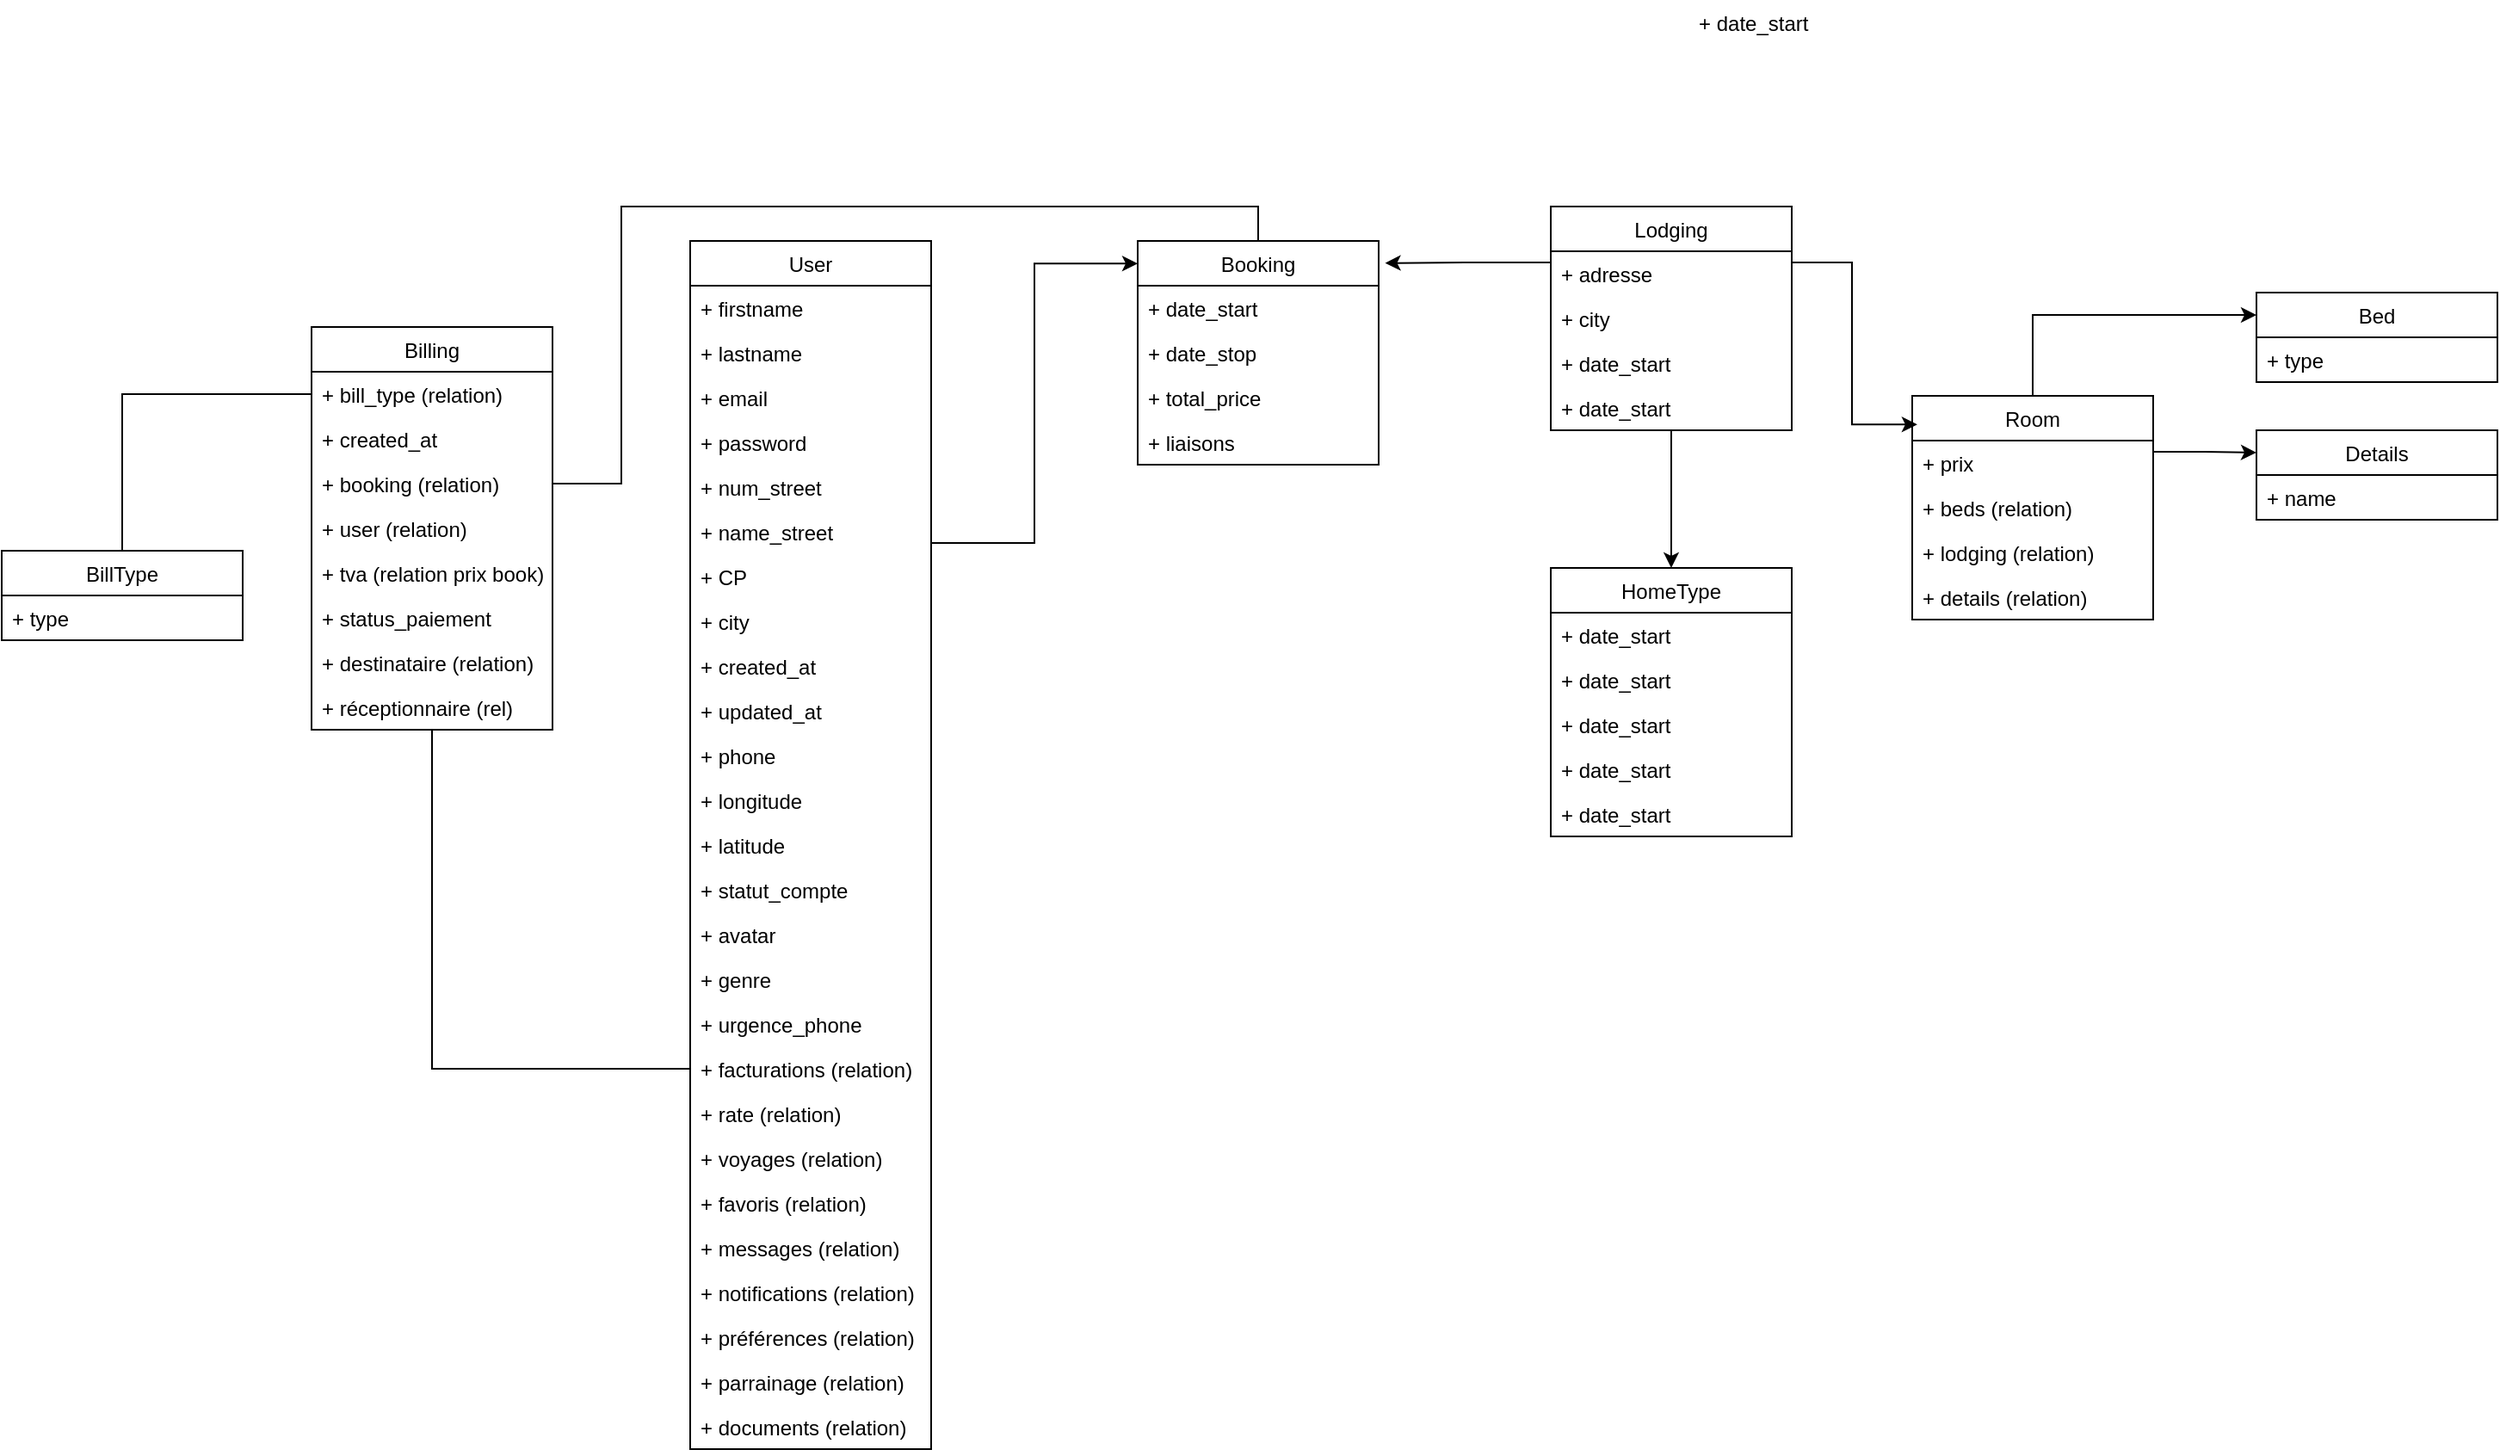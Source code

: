<mxfile version="20.2.7" type="github">
  <diagram id="cYyKrMmK2KHD47iedC5M" name="Page-1">
    <mxGraphModel dx="1537" dy="1736" grid="1" gridSize="10" guides="1" tooltips="1" connect="1" arrows="1" fold="1" page="1" pageScale="1" pageWidth="827" pageHeight="1169" math="0" shadow="0">
      <root>
        <mxCell id="0" />
        <mxCell id="1" parent="0" />
        <mxCell id="xdqC2R-pbNbpWQO_G-m0-7" value="Booking" style="swimlane;fontStyle=0;childLayout=stackLayout;horizontal=1;startSize=26;fillColor=none;horizontalStack=0;resizeParent=1;resizeParentMax=0;resizeLast=0;collapsible=1;marginBottom=0;" vertex="1" parent="1">
          <mxGeometry x="320" y="170" width="140" height="130" as="geometry" />
        </mxCell>
        <mxCell id="xdqC2R-pbNbpWQO_G-m0-8" value="+ date_start" style="text;strokeColor=none;fillColor=none;align=left;verticalAlign=top;spacingLeft=4;spacingRight=4;overflow=hidden;rotatable=0;points=[[0,0.5],[1,0.5]];portConstraint=eastwest;" vertex="1" parent="xdqC2R-pbNbpWQO_G-m0-7">
          <mxGeometry y="26" width="140" height="26" as="geometry" />
        </mxCell>
        <mxCell id="xdqC2R-pbNbpWQO_G-m0-9" value="+ date_stop" style="text;strokeColor=none;fillColor=none;align=left;verticalAlign=top;spacingLeft=4;spacingRight=4;overflow=hidden;rotatable=0;points=[[0,0.5],[1,0.5]];portConstraint=eastwest;" vertex="1" parent="xdqC2R-pbNbpWQO_G-m0-7">
          <mxGeometry y="52" width="140" height="26" as="geometry" />
        </mxCell>
        <mxCell id="xdqC2R-pbNbpWQO_G-m0-11" value="+ total_price" style="text;strokeColor=none;fillColor=none;align=left;verticalAlign=top;spacingLeft=4;spacingRight=4;overflow=hidden;rotatable=0;points=[[0,0.5],[1,0.5]];portConstraint=eastwest;" vertex="1" parent="xdqC2R-pbNbpWQO_G-m0-7">
          <mxGeometry y="78" width="140" height="26" as="geometry" />
        </mxCell>
        <mxCell id="xdqC2R-pbNbpWQO_G-m0-10" value="+ liaisons" style="text;strokeColor=none;fillColor=none;align=left;verticalAlign=top;spacingLeft=4;spacingRight=4;overflow=hidden;rotatable=0;points=[[0,0.5],[1,0.5]];portConstraint=eastwest;" vertex="1" parent="xdqC2R-pbNbpWQO_G-m0-7">
          <mxGeometry y="104" width="140" height="26" as="geometry" />
        </mxCell>
        <mxCell id="xdqC2R-pbNbpWQO_G-m0-25" style="edgeStyle=orthogonalEdgeStyle;rounded=0;orthogonalLoop=1;jettySize=auto;html=1;exitX=1;exitY=0.25;exitDx=0;exitDy=0;entryX=0;entryY=0.101;entryDx=0;entryDy=0;entryPerimeter=0;" edge="1" parent="1" source="xdqC2R-pbNbpWQO_G-m0-17" target="xdqC2R-pbNbpWQO_G-m0-7">
          <mxGeometry relative="1" as="geometry" />
        </mxCell>
        <mxCell id="xdqC2R-pbNbpWQO_G-m0-17" value="User" style="swimlane;fontStyle=0;childLayout=stackLayout;horizontal=1;startSize=26;fillColor=none;horizontalStack=0;resizeParent=1;resizeParentMax=0;resizeLast=0;collapsible=1;marginBottom=0;" vertex="1" parent="1">
          <mxGeometry x="60" y="170" width="140" height="702" as="geometry" />
        </mxCell>
        <mxCell id="xdqC2R-pbNbpWQO_G-m0-18" value="+ firstname" style="text;strokeColor=none;fillColor=none;align=left;verticalAlign=top;spacingLeft=4;spacingRight=4;overflow=hidden;rotatable=0;points=[[0,0.5],[1,0.5]];portConstraint=eastwest;" vertex="1" parent="xdqC2R-pbNbpWQO_G-m0-17">
          <mxGeometry y="26" width="140" height="26" as="geometry" />
        </mxCell>
        <mxCell id="xdqC2R-pbNbpWQO_G-m0-58" value="+ lastname" style="text;strokeColor=none;fillColor=none;align=left;verticalAlign=top;spacingLeft=4;spacingRight=4;overflow=hidden;rotatable=0;points=[[0,0.5],[1,0.5]];portConstraint=eastwest;" vertex="1" parent="xdqC2R-pbNbpWQO_G-m0-17">
          <mxGeometry y="52" width="140" height="26" as="geometry" />
        </mxCell>
        <mxCell id="xdqC2R-pbNbpWQO_G-m0-59" value="+ email" style="text;strokeColor=none;fillColor=none;align=left;verticalAlign=top;spacingLeft=4;spacingRight=4;overflow=hidden;rotatable=0;points=[[0,0.5],[1,0.5]];portConstraint=eastwest;" vertex="1" parent="xdqC2R-pbNbpWQO_G-m0-17">
          <mxGeometry y="78" width="140" height="26" as="geometry" />
        </mxCell>
        <mxCell id="xdqC2R-pbNbpWQO_G-m0-60" value="+ password" style="text;strokeColor=none;fillColor=none;align=left;verticalAlign=top;spacingLeft=4;spacingRight=4;overflow=hidden;rotatable=0;points=[[0,0.5],[1,0.5]];portConstraint=eastwest;" vertex="1" parent="xdqC2R-pbNbpWQO_G-m0-17">
          <mxGeometry y="104" width="140" height="26" as="geometry" />
        </mxCell>
        <mxCell id="xdqC2R-pbNbpWQO_G-m0-61" value="+ num_street" style="text;strokeColor=none;fillColor=none;align=left;verticalAlign=top;spacingLeft=4;spacingRight=4;overflow=hidden;rotatable=0;points=[[0,0.5],[1,0.5]];portConstraint=eastwest;" vertex="1" parent="xdqC2R-pbNbpWQO_G-m0-17">
          <mxGeometry y="130" width="140" height="26" as="geometry" />
        </mxCell>
        <mxCell id="xdqC2R-pbNbpWQO_G-m0-62" value="+ name_street" style="text;strokeColor=none;fillColor=none;align=left;verticalAlign=top;spacingLeft=4;spacingRight=4;overflow=hidden;rotatable=0;points=[[0,0.5],[1,0.5]];portConstraint=eastwest;" vertex="1" parent="xdqC2R-pbNbpWQO_G-m0-17">
          <mxGeometry y="156" width="140" height="26" as="geometry" />
        </mxCell>
        <mxCell id="xdqC2R-pbNbpWQO_G-m0-63" value="+ CP" style="text;strokeColor=none;fillColor=none;align=left;verticalAlign=top;spacingLeft=4;spacingRight=4;overflow=hidden;rotatable=0;points=[[0,0.5],[1,0.5]];portConstraint=eastwest;" vertex="1" parent="xdqC2R-pbNbpWQO_G-m0-17">
          <mxGeometry y="182" width="140" height="26" as="geometry" />
        </mxCell>
        <mxCell id="xdqC2R-pbNbpWQO_G-m0-64" value="+ city" style="text;strokeColor=none;fillColor=none;align=left;verticalAlign=top;spacingLeft=4;spacingRight=4;overflow=hidden;rotatable=0;points=[[0,0.5],[1,0.5]];portConstraint=eastwest;" vertex="1" parent="xdqC2R-pbNbpWQO_G-m0-17">
          <mxGeometry y="208" width="140" height="26" as="geometry" />
        </mxCell>
        <mxCell id="xdqC2R-pbNbpWQO_G-m0-66" value="+ created_at" style="text;strokeColor=none;fillColor=none;align=left;verticalAlign=top;spacingLeft=4;spacingRight=4;overflow=hidden;rotatable=0;points=[[0,0.5],[1,0.5]];portConstraint=eastwest;" vertex="1" parent="xdqC2R-pbNbpWQO_G-m0-17">
          <mxGeometry y="234" width="140" height="26" as="geometry" />
        </mxCell>
        <mxCell id="xdqC2R-pbNbpWQO_G-m0-67" value="+ updated_at" style="text;strokeColor=none;fillColor=none;align=left;verticalAlign=top;spacingLeft=4;spacingRight=4;overflow=hidden;rotatable=0;points=[[0,0.5],[1,0.5]];portConstraint=eastwest;" vertex="1" parent="xdqC2R-pbNbpWQO_G-m0-17">
          <mxGeometry y="260" width="140" height="26" as="geometry" />
        </mxCell>
        <mxCell id="xdqC2R-pbNbpWQO_G-m0-68" value="+ phone" style="text;strokeColor=none;fillColor=none;align=left;verticalAlign=top;spacingLeft=4;spacingRight=4;overflow=hidden;rotatable=0;points=[[0,0.5],[1,0.5]];portConstraint=eastwest;" vertex="1" parent="xdqC2R-pbNbpWQO_G-m0-17">
          <mxGeometry y="286" width="140" height="26" as="geometry" />
        </mxCell>
        <mxCell id="xdqC2R-pbNbpWQO_G-m0-70" value="+ longitude" style="text;strokeColor=none;fillColor=none;align=left;verticalAlign=top;spacingLeft=4;spacingRight=4;overflow=hidden;rotatable=0;points=[[0,0.5],[1,0.5]];portConstraint=eastwest;" vertex="1" parent="xdqC2R-pbNbpWQO_G-m0-17">
          <mxGeometry y="312" width="140" height="26" as="geometry" />
        </mxCell>
        <mxCell id="xdqC2R-pbNbpWQO_G-m0-71" value="+ latitude" style="text;strokeColor=none;fillColor=none;align=left;verticalAlign=top;spacingLeft=4;spacingRight=4;overflow=hidden;rotatable=0;points=[[0,0.5],[1,0.5]];portConstraint=eastwest;" vertex="1" parent="xdqC2R-pbNbpWQO_G-m0-17">
          <mxGeometry y="338" width="140" height="26" as="geometry" />
        </mxCell>
        <mxCell id="xdqC2R-pbNbpWQO_G-m0-73" value="+ statut_compte " style="text;strokeColor=none;fillColor=none;align=left;verticalAlign=top;spacingLeft=4;spacingRight=4;overflow=hidden;rotatable=0;points=[[0,0.5],[1,0.5]];portConstraint=eastwest;" vertex="1" parent="xdqC2R-pbNbpWQO_G-m0-17">
          <mxGeometry y="364" width="140" height="26" as="geometry" />
        </mxCell>
        <mxCell id="xdqC2R-pbNbpWQO_G-m0-76" value="+ avatar" style="text;strokeColor=none;fillColor=none;align=left;verticalAlign=top;spacingLeft=4;spacingRight=4;overflow=hidden;rotatable=0;points=[[0,0.5],[1,0.5]];portConstraint=eastwest;" vertex="1" parent="xdqC2R-pbNbpWQO_G-m0-17">
          <mxGeometry y="390" width="140" height="26" as="geometry" />
        </mxCell>
        <mxCell id="xdqC2R-pbNbpWQO_G-m0-80" value="+ genre" style="text;strokeColor=none;fillColor=none;align=left;verticalAlign=top;spacingLeft=4;spacingRight=4;overflow=hidden;rotatable=0;points=[[0,0.5],[1,0.5]];portConstraint=eastwest;" vertex="1" parent="xdqC2R-pbNbpWQO_G-m0-17">
          <mxGeometry y="416" width="140" height="26" as="geometry" />
        </mxCell>
        <mxCell id="xdqC2R-pbNbpWQO_G-m0-82" value="+ urgence_phone" style="text;strokeColor=none;fillColor=none;align=left;verticalAlign=top;spacingLeft=4;spacingRight=4;overflow=hidden;rotatable=0;points=[[0,0.5],[1,0.5]];portConstraint=eastwest;" vertex="1" parent="xdqC2R-pbNbpWQO_G-m0-17">
          <mxGeometry y="442" width="140" height="26" as="geometry" />
        </mxCell>
        <mxCell id="xdqC2R-pbNbpWQO_G-m0-65" value="+ facturations (relation)" style="text;strokeColor=none;fillColor=none;align=left;verticalAlign=top;spacingLeft=4;spacingRight=4;overflow=hidden;rotatable=0;points=[[0,0.5],[1,0.5]];portConstraint=eastwest;" vertex="1" parent="xdqC2R-pbNbpWQO_G-m0-17">
          <mxGeometry y="468" width="140" height="26" as="geometry" />
        </mxCell>
        <mxCell id="xdqC2R-pbNbpWQO_G-m0-69" value="+ rate (relation)" style="text;strokeColor=none;fillColor=none;align=left;verticalAlign=top;spacingLeft=4;spacingRight=4;overflow=hidden;rotatable=0;points=[[0,0.5],[1,0.5]];portConstraint=eastwest;" vertex="1" parent="xdqC2R-pbNbpWQO_G-m0-17">
          <mxGeometry y="494" width="140" height="26" as="geometry" />
        </mxCell>
        <mxCell id="xdqC2R-pbNbpWQO_G-m0-74" value="+ voyages (relation)" style="text;strokeColor=none;fillColor=none;align=left;verticalAlign=top;spacingLeft=4;spacingRight=4;overflow=hidden;rotatable=0;points=[[0,0.5],[1,0.5]];portConstraint=eastwest;" vertex="1" parent="xdqC2R-pbNbpWQO_G-m0-17">
          <mxGeometry y="520" width="140" height="26" as="geometry" />
        </mxCell>
        <mxCell id="xdqC2R-pbNbpWQO_G-m0-75" value="+ favoris (relation)" style="text;strokeColor=none;fillColor=none;align=left;verticalAlign=top;spacingLeft=4;spacingRight=4;overflow=hidden;rotatable=0;points=[[0,0.5],[1,0.5]];portConstraint=eastwest;" vertex="1" parent="xdqC2R-pbNbpWQO_G-m0-17">
          <mxGeometry y="546" width="140" height="26" as="geometry" />
        </mxCell>
        <mxCell id="xdqC2R-pbNbpWQO_G-m0-72" value="+ messages (relation)" style="text;strokeColor=none;fillColor=none;align=left;verticalAlign=top;spacingLeft=4;spacingRight=4;overflow=hidden;rotatable=0;points=[[0,0.5],[1,0.5]];portConstraint=eastwest;" vertex="1" parent="xdqC2R-pbNbpWQO_G-m0-17">
          <mxGeometry y="572" width="140" height="26" as="geometry" />
        </mxCell>
        <mxCell id="xdqC2R-pbNbpWQO_G-m0-77" value="+ notifications (relation)" style="text;strokeColor=none;fillColor=none;align=left;verticalAlign=top;spacingLeft=4;spacingRight=4;overflow=hidden;rotatable=0;points=[[0,0.5],[1,0.5]];portConstraint=eastwest;" vertex="1" parent="xdqC2R-pbNbpWQO_G-m0-17">
          <mxGeometry y="598" width="140" height="26" as="geometry" />
        </mxCell>
        <mxCell id="xdqC2R-pbNbpWQO_G-m0-81" value="+ préférences (relation)" style="text;strokeColor=none;fillColor=none;align=left;verticalAlign=top;spacingLeft=4;spacingRight=4;overflow=hidden;rotatable=0;points=[[0,0.5],[1,0.5]];portConstraint=eastwest;" vertex="1" parent="xdqC2R-pbNbpWQO_G-m0-17">
          <mxGeometry y="624" width="140" height="26" as="geometry" />
        </mxCell>
        <mxCell id="xdqC2R-pbNbpWQO_G-m0-78" value="+ parrainage (relation)" style="text;strokeColor=none;fillColor=none;align=left;verticalAlign=top;spacingLeft=4;spacingRight=4;overflow=hidden;rotatable=0;points=[[0,0.5],[1,0.5]];portConstraint=eastwest;" vertex="1" parent="xdqC2R-pbNbpWQO_G-m0-17">
          <mxGeometry y="650" width="140" height="26" as="geometry" />
        </mxCell>
        <mxCell id="xdqC2R-pbNbpWQO_G-m0-79" value="+ documents (relation)" style="text;strokeColor=none;fillColor=none;align=left;verticalAlign=top;spacingLeft=4;spacingRight=4;overflow=hidden;rotatable=0;points=[[0,0.5],[1,0.5]];portConstraint=eastwest;" vertex="1" parent="xdqC2R-pbNbpWQO_G-m0-17">
          <mxGeometry y="676" width="140" height="26" as="geometry" />
        </mxCell>
        <mxCell id="xdqC2R-pbNbpWQO_G-m0-24" style="edgeStyle=orthogonalEdgeStyle;rounded=0;orthogonalLoop=1;jettySize=auto;html=1;exitX=0;exitY=0.25;exitDx=0;exitDy=0;entryX=1.027;entryY=0.099;entryDx=0;entryDy=0;entryPerimeter=0;" edge="1" parent="1" source="xdqC2R-pbNbpWQO_G-m0-22" target="xdqC2R-pbNbpWQO_G-m0-7">
          <mxGeometry relative="1" as="geometry" />
        </mxCell>
        <mxCell id="xdqC2R-pbNbpWQO_G-m0-33" style="edgeStyle=orthogonalEdgeStyle;rounded=0;orthogonalLoop=1;jettySize=auto;html=1;" edge="1" parent="1" source="xdqC2R-pbNbpWQO_G-m0-22" target="xdqC2R-pbNbpWQO_G-m0-26">
          <mxGeometry relative="1" as="geometry" />
        </mxCell>
        <mxCell id="xdqC2R-pbNbpWQO_G-m0-40" style="edgeStyle=orthogonalEdgeStyle;rounded=0;orthogonalLoop=1;jettySize=auto;html=1;exitX=1;exitY=0.25;exitDx=0;exitDy=0;entryX=0.021;entryY=0.128;entryDx=0;entryDy=0;entryPerimeter=0;" edge="1" parent="1" source="xdqC2R-pbNbpWQO_G-m0-22" target="xdqC2R-pbNbpWQO_G-m0-34">
          <mxGeometry relative="1" as="geometry" />
        </mxCell>
        <mxCell id="xdqC2R-pbNbpWQO_G-m0-22" value="Lodging" style="swimlane;fontStyle=0;childLayout=stackLayout;horizontal=1;startSize=26;fillColor=none;horizontalStack=0;resizeParent=1;resizeParentMax=0;resizeLast=0;collapsible=1;marginBottom=0;" vertex="1" parent="1">
          <mxGeometry x="560" y="150" width="140" height="130" as="geometry" />
        </mxCell>
        <mxCell id="xdqC2R-pbNbpWQO_G-m0-23" value="+ adresse" style="text;strokeColor=none;fillColor=none;align=left;verticalAlign=top;spacingLeft=4;spacingRight=4;overflow=hidden;rotatable=0;points=[[0,0.5],[1,0.5]];portConstraint=eastwest;" vertex="1" parent="xdqC2R-pbNbpWQO_G-m0-22">
          <mxGeometry y="26" width="140" height="26" as="geometry" />
        </mxCell>
        <mxCell id="xdqC2R-pbNbpWQO_G-m0-28" value="+ city" style="text;strokeColor=none;fillColor=none;align=left;verticalAlign=top;spacingLeft=4;spacingRight=4;overflow=hidden;rotatable=0;points=[[0,0.5],[1,0.5]];portConstraint=eastwest;" vertex="1" parent="xdqC2R-pbNbpWQO_G-m0-22">
          <mxGeometry y="52" width="140" height="26" as="geometry" />
        </mxCell>
        <mxCell id="xdqC2R-pbNbpWQO_G-m0-42" value="+ date_start" style="text;strokeColor=none;fillColor=none;align=left;verticalAlign=top;spacingLeft=4;spacingRight=4;overflow=hidden;rotatable=0;points=[[0,0.5],[1,0.5]];portConstraint=eastwest;" vertex="1" parent="xdqC2R-pbNbpWQO_G-m0-22">
          <mxGeometry y="78" width="140" height="26" as="geometry" />
        </mxCell>
        <mxCell id="xdqC2R-pbNbpWQO_G-m0-43" value="+ date_start" style="text;strokeColor=none;fillColor=none;align=left;verticalAlign=top;spacingLeft=4;spacingRight=4;overflow=hidden;rotatable=0;points=[[0,0.5],[1,0.5]];portConstraint=eastwest;" vertex="1" parent="xdqC2R-pbNbpWQO_G-m0-22">
          <mxGeometry y="104" width="140" height="26" as="geometry" />
        </mxCell>
        <mxCell id="xdqC2R-pbNbpWQO_G-m0-26" value="HomeType" style="swimlane;fontStyle=0;childLayout=stackLayout;horizontal=1;startSize=26;fillColor=none;horizontalStack=0;resizeParent=1;resizeParentMax=0;resizeLast=0;collapsible=1;marginBottom=0;" vertex="1" parent="1">
          <mxGeometry x="560" y="360" width="140" height="156" as="geometry" />
        </mxCell>
        <mxCell id="xdqC2R-pbNbpWQO_G-m0-29" value="+ date_start" style="text;strokeColor=none;fillColor=none;align=left;verticalAlign=top;spacingLeft=4;spacingRight=4;overflow=hidden;rotatable=0;points=[[0,0.5],[1,0.5]];portConstraint=eastwest;" vertex="1" parent="xdqC2R-pbNbpWQO_G-m0-26">
          <mxGeometry y="26" width="140" height="26" as="geometry" />
        </mxCell>
        <mxCell id="xdqC2R-pbNbpWQO_G-m0-27" value="+ date_start" style="text;strokeColor=none;fillColor=none;align=left;verticalAlign=top;spacingLeft=4;spacingRight=4;overflow=hidden;rotatable=0;points=[[0,0.5],[1,0.5]];portConstraint=eastwest;" vertex="1" parent="xdqC2R-pbNbpWQO_G-m0-26">
          <mxGeometry y="52" width="140" height="26" as="geometry" />
        </mxCell>
        <mxCell id="xdqC2R-pbNbpWQO_G-m0-31" value="+ date_start" style="text;strokeColor=none;fillColor=none;align=left;verticalAlign=top;spacingLeft=4;spacingRight=4;overflow=hidden;rotatable=0;points=[[0,0.5],[1,0.5]];portConstraint=eastwest;" vertex="1" parent="xdqC2R-pbNbpWQO_G-m0-26">
          <mxGeometry y="78" width="140" height="26" as="geometry" />
        </mxCell>
        <mxCell id="xdqC2R-pbNbpWQO_G-m0-32" value="+ date_start" style="text;strokeColor=none;fillColor=none;align=left;verticalAlign=top;spacingLeft=4;spacingRight=4;overflow=hidden;rotatable=0;points=[[0,0.5],[1,0.5]];portConstraint=eastwest;" vertex="1" parent="xdqC2R-pbNbpWQO_G-m0-26">
          <mxGeometry y="104" width="140" height="26" as="geometry" />
        </mxCell>
        <mxCell id="xdqC2R-pbNbpWQO_G-m0-30" value="+ date_start" style="text;strokeColor=none;fillColor=none;align=left;verticalAlign=top;spacingLeft=4;spacingRight=4;overflow=hidden;rotatable=0;points=[[0,0.5],[1,0.5]];portConstraint=eastwest;" vertex="1" parent="xdqC2R-pbNbpWQO_G-m0-26">
          <mxGeometry y="130" width="140" height="26" as="geometry" />
        </mxCell>
        <mxCell id="xdqC2R-pbNbpWQO_G-m0-52" style="edgeStyle=orthogonalEdgeStyle;rounded=0;orthogonalLoop=1;jettySize=auto;html=1;exitX=1;exitY=0.25;exitDx=0;exitDy=0;entryX=0;entryY=0.25;entryDx=0;entryDy=0;" edge="1" parent="1" source="xdqC2R-pbNbpWQO_G-m0-34" target="xdqC2R-pbNbpWQO_G-m0-50">
          <mxGeometry relative="1" as="geometry" />
        </mxCell>
        <mxCell id="xdqC2R-pbNbpWQO_G-m0-55" style="edgeStyle=orthogonalEdgeStyle;rounded=0;orthogonalLoop=1;jettySize=auto;html=1;exitX=0.5;exitY=0;exitDx=0;exitDy=0;entryX=0;entryY=0.25;entryDx=0;entryDy=0;" edge="1" parent="1" source="xdqC2R-pbNbpWQO_G-m0-34" target="xdqC2R-pbNbpWQO_G-m0-53">
          <mxGeometry relative="1" as="geometry" />
        </mxCell>
        <mxCell id="xdqC2R-pbNbpWQO_G-m0-34" value="Room" style="swimlane;fontStyle=0;childLayout=stackLayout;horizontal=1;startSize=26;fillColor=none;horizontalStack=0;resizeParent=1;resizeParentMax=0;resizeLast=0;collapsible=1;marginBottom=0;" vertex="1" parent="1">
          <mxGeometry x="770" y="260" width="140" height="130" as="geometry" />
        </mxCell>
        <mxCell id="xdqC2R-pbNbpWQO_G-m0-35" value="+ prix" style="text;strokeColor=none;fillColor=none;align=left;verticalAlign=top;spacingLeft=4;spacingRight=4;overflow=hidden;rotatable=0;points=[[0,0.5],[1,0.5]];portConstraint=eastwest;" vertex="1" parent="xdqC2R-pbNbpWQO_G-m0-34">
          <mxGeometry y="26" width="140" height="26" as="geometry" />
        </mxCell>
        <mxCell id="xdqC2R-pbNbpWQO_G-m0-108" value="+ beds (relation)" style="text;strokeColor=none;fillColor=none;align=left;verticalAlign=top;spacingLeft=4;spacingRight=4;overflow=hidden;rotatable=0;points=[[0,0.5],[1,0.5]];portConstraint=eastwest;" vertex="1" parent="xdqC2R-pbNbpWQO_G-m0-34">
          <mxGeometry y="52" width="140" height="26" as="geometry" />
        </mxCell>
        <mxCell id="xdqC2R-pbNbpWQO_G-m0-109" value="+ lodging (relation)" style="text;strokeColor=none;fillColor=none;align=left;verticalAlign=top;spacingLeft=4;spacingRight=4;overflow=hidden;rotatable=0;points=[[0,0.5],[1,0.5]];portConstraint=eastwest;" vertex="1" parent="xdqC2R-pbNbpWQO_G-m0-34">
          <mxGeometry y="78" width="140" height="26" as="geometry" />
        </mxCell>
        <mxCell id="xdqC2R-pbNbpWQO_G-m0-110" value="+ details (relation)" style="text;strokeColor=none;fillColor=none;align=left;verticalAlign=top;spacingLeft=4;spacingRight=4;overflow=hidden;rotatable=0;points=[[0,0.5],[1,0.5]];portConstraint=eastwest;" vertex="1" parent="xdqC2R-pbNbpWQO_G-m0-34">
          <mxGeometry y="104" width="140" height="26" as="geometry" />
        </mxCell>
        <mxCell id="xdqC2R-pbNbpWQO_G-m0-41" value="+ date_start" style="text;strokeColor=none;fillColor=none;align=left;verticalAlign=top;spacingLeft=4;spacingRight=4;overflow=hidden;rotatable=0;points=[[0,0.5],[1,0.5]];portConstraint=eastwest;" vertex="1" parent="1">
          <mxGeometry x="640" y="30" width="140" height="26" as="geometry" />
        </mxCell>
        <mxCell id="xdqC2R-pbNbpWQO_G-m0-50" value="Details" style="swimlane;fontStyle=0;childLayout=stackLayout;horizontal=1;startSize=26;fillColor=none;horizontalStack=0;resizeParent=1;resizeParentMax=0;resizeLast=0;collapsible=1;marginBottom=0;" vertex="1" parent="1">
          <mxGeometry x="970" y="280" width="140" height="52" as="geometry" />
        </mxCell>
        <mxCell id="xdqC2R-pbNbpWQO_G-m0-51" value="+ name" style="text;strokeColor=none;fillColor=none;align=left;verticalAlign=top;spacingLeft=4;spacingRight=4;overflow=hidden;rotatable=0;points=[[0,0.5],[1,0.5]];portConstraint=eastwest;" vertex="1" parent="xdqC2R-pbNbpWQO_G-m0-50">
          <mxGeometry y="26" width="140" height="26" as="geometry" />
        </mxCell>
        <mxCell id="xdqC2R-pbNbpWQO_G-m0-53" value="Bed" style="swimlane;fontStyle=0;childLayout=stackLayout;horizontal=1;startSize=26;fillColor=none;horizontalStack=0;resizeParent=1;resizeParentMax=0;resizeLast=0;collapsible=1;marginBottom=0;" vertex="1" parent="1">
          <mxGeometry x="970" y="200" width="140" height="52" as="geometry" />
        </mxCell>
        <mxCell id="xdqC2R-pbNbpWQO_G-m0-54" value="+ type" style="text;strokeColor=none;fillColor=none;align=left;verticalAlign=top;spacingLeft=4;spacingRight=4;overflow=hidden;rotatable=0;points=[[0,0.5],[1,0.5]];portConstraint=eastwest;" vertex="1" parent="xdqC2R-pbNbpWQO_G-m0-53">
          <mxGeometry y="26" width="140" height="26" as="geometry" />
        </mxCell>
        <mxCell id="xdqC2R-pbNbpWQO_G-m0-105" style="edgeStyle=orthogonalEdgeStyle;rounded=0;orthogonalLoop=1;jettySize=auto;html=1;entryX=0;entryY=0.5;entryDx=0;entryDy=0;endArrow=none;endFill=0;" edge="1" parent="1" source="xdqC2R-pbNbpWQO_G-m0-85" target="xdqC2R-pbNbpWQO_G-m0-65">
          <mxGeometry relative="1" as="geometry" />
        </mxCell>
        <mxCell id="xdqC2R-pbNbpWQO_G-m0-85" value="Billing" style="swimlane;fontStyle=0;childLayout=stackLayout;horizontal=1;startSize=26;fillColor=none;horizontalStack=0;resizeParent=1;resizeParentMax=0;resizeLast=0;collapsible=1;marginBottom=0;" vertex="1" parent="1">
          <mxGeometry x="-160" y="220" width="140" height="234" as="geometry" />
        </mxCell>
        <mxCell id="xdqC2R-pbNbpWQO_G-m0-86" value="+ bill_type (relation)" style="text;strokeColor=none;fillColor=none;align=left;verticalAlign=top;spacingLeft=4;spacingRight=4;overflow=hidden;rotatable=0;points=[[0,0.5],[1,0.5]];portConstraint=eastwest;" vertex="1" parent="xdqC2R-pbNbpWQO_G-m0-85">
          <mxGeometry y="26" width="140" height="26" as="geometry" />
        </mxCell>
        <mxCell id="xdqC2R-pbNbpWQO_G-m0-87" value="+ created_at" style="text;strokeColor=none;fillColor=none;align=left;verticalAlign=top;spacingLeft=4;spacingRight=4;overflow=hidden;rotatable=0;points=[[0,0.5],[1,0.5]];portConstraint=eastwest;" vertex="1" parent="xdqC2R-pbNbpWQO_G-m0-85">
          <mxGeometry y="52" width="140" height="26" as="geometry" />
        </mxCell>
        <mxCell id="xdqC2R-pbNbpWQO_G-m0-88" value="+ booking (relation)" style="text;strokeColor=none;fillColor=none;align=left;verticalAlign=top;spacingLeft=4;spacingRight=4;overflow=hidden;rotatable=0;points=[[0,0.5],[1,0.5]];portConstraint=eastwest;" vertex="1" parent="xdqC2R-pbNbpWQO_G-m0-85">
          <mxGeometry y="78" width="140" height="26" as="geometry" />
        </mxCell>
        <mxCell id="xdqC2R-pbNbpWQO_G-m0-89" value="+ user (relation)" style="text;strokeColor=none;fillColor=none;align=left;verticalAlign=top;spacingLeft=4;spacingRight=4;overflow=hidden;rotatable=0;points=[[0,0.5],[1,0.5]];portConstraint=eastwest;" vertex="1" parent="xdqC2R-pbNbpWQO_G-m0-85">
          <mxGeometry y="104" width="140" height="26" as="geometry" />
        </mxCell>
        <mxCell id="xdqC2R-pbNbpWQO_G-m0-90" value="+ tva (relation prix book)" style="text;strokeColor=none;fillColor=none;align=left;verticalAlign=top;spacingLeft=4;spacingRight=4;overflow=hidden;rotatable=0;points=[[0,0.5],[1,0.5]];portConstraint=eastwest;" vertex="1" parent="xdqC2R-pbNbpWQO_G-m0-85">
          <mxGeometry y="130" width="140" height="26" as="geometry" />
        </mxCell>
        <mxCell id="xdqC2R-pbNbpWQO_G-m0-97" value="+ status_paiement" style="text;strokeColor=none;fillColor=none;align=left;verticalAlign=top;spacingLeft=4;spacingRight=4;overflow=hidden;rotatable=0;points=[[0,0.5],[1,0.5]];portConstraint=eastwest;" vertex="1" parent="xdqC2R-pbNbpWQO_G-m0-85">
          <mxGeometry y="156" width="140" height="26" as="geometry" />
        </mxCell>
        <mxCell id="xdqC2R-pbNbpWQO_G-m0-100" value="+ destinataire (relation)" style="text;strokeColor=none;fillColor=none;align=left;verticalAlign=top;spacingLeft=4;spacingRight=4;overflow=hidden;rotatable=0;points=[[0,0.5],[1,0.5]];portConstraint=eastwest;" vertex="1" parent="xdqC2R-pbNbpWQO_G-m0-85">
          <mxGeometry y="182" width="140" height="26" as="geometry" />
        </mxCell>
        <mxCell id="xdqC2R-pbNbpWQO_G-m0-101" value="+ réceptionnaire (rel)" style="text;strokeColor=none;fillColor=none;align=left;verticalAlign=top;spacingLeft=4;spacingRight=4;overflow=hidden;rotatable=0;points=[[0,0.5],[1,0.5]];portConstraint=eastwest;" vertex="1" parent="xdqC2R-pbNbpWQO_G-m0-85">
          <mxGeometry y="208" width="140" height="26" as="geometry" />
        </mxCell>
        <mxCell id="xdqC2R-pbNbpWQO_G-m0-91" value="BillType" style="swimlane;fontStyle=0;childLayout=stackLayout;horizontal=1;startSize=26;fillColor=none;horizontalStack=0;resizeParent=1;resizeParentMax=0;resizeLast=0;collapsible=1;marginBottom=0;" vertex="1" parent="1">
          <mxGeometry x="-340" y="350" width="140" height="52" as="geometry" />
        </mxCell>
        <mxCell id="xdqC2R-pbNbpWQO_G-m0-92" value="+ type" style="text;strokeColor=none;fillColor=none;align=left;verticalAlign=top;spacingLeft=4;spacingRight=4;overflow=hidden;rotatable=0;points=[[0,0.5],[1,0.5]];portConstraint=eastwest;" vertex="1" parent="xdqC2R-pbNbpWQO_G-m0-91">
          <mxGeometry y="26" width="140" height="26" as="geometry" />
        </mxCell>
        <mxCell id="xdqC2R-pbNbpWQO_G-m0-102" style="edgeStyle=orthogonalEdgeStyle;rounded=0;orthogonalLoop=1;jettySize=auto;html=1;exitX=1;exitY=0.5;exitDx=0;exitDy=0;entryX=0.5;entryY=0;entryDx=0;entryDy=0;endArrow=none;endFill=0;" edge="1" parent="1" source="xdqC2R-pbNbpWQO_G-m0-88" target="xdqC2R-pbNbpWQO_G-m0-7">
          <mxGeometry relative="1" as="geometry">
            <Array as="points">
              <mxPoint x="20" y="311" />
              <mxPoint x="20" y="150" />
              <mxPoint x="390" y="150" />
            </Array>
          </mxGeometry>
        </mxCell>
        <mxCell id="xdqC2R-pbNbpWQO_G-m0-104" style="edgeStyle=orthogonalEdgeStyle;rounded=0;orthogonalLoop=1;jettySize=auto;html=1;exitX=0;exitY=0.5;exitDx=0;exitDy=0;entryX=0.5;entryY=0;entryDx=0;entryDy=0;endArrow=none;endFill=0;" edge="1" parent="1" source="xdqC2R-pbNbpWQO_G-m0-86" target="xdqC2R-pbNbpWQO_G-m0-91">
          <mxGeometry relative="1" as="geometry" />
        </mxCell>
      </root>
    </mxGraphModel>
  </diagram>
</mxfile>
